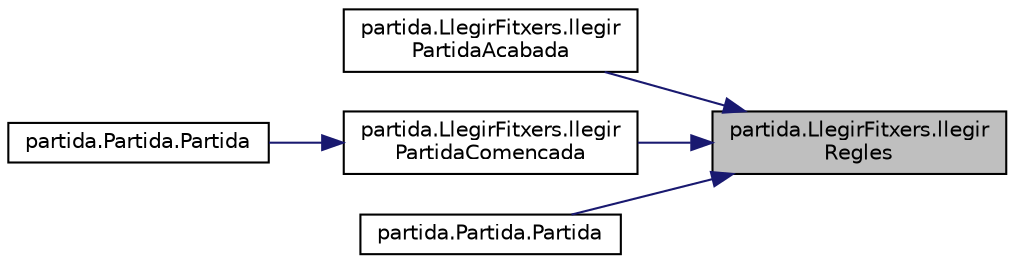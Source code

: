digraph "partida.LlegirFitxers.llegirRegles"
{
 // LATEX_PDF_SIZE
  edge [fontname="Helvetica",fontsize="10",labelfontname="Helvetica",labelfontsize="10"];
  node [fontname="Helvetica",fontsize="10",shape=record];
  rankdir="RL";
  Node1 [label="partida.LlegirFitxers.llegir\lRegles",height=0.2,width=0.4,color="black", fillcolor="grey75", style="filled", fontcolor="black",tooltip="Llegeix el fitxer de Regles."];
  Node1 -> Node2 [dir="back",color="midnightblue",fontsize="10",style="solid",fontname="Helvetica"];
  Node2 [label="partida.LlegirFitxers.llegir\lPartidaAcabada",height=0.2,width=0.4,color="black", fillcolor="white", style="filled",URL="$classpartida_1_1_llegir_fitxers.html#a3578ed0ae0f60776e1161c04b5cb16c6",tooltip="Llegeix el fitxer de Partida."];
  Node1 -> Node3 [dir="back",color="midnightblue",fontsize="10",style="solid",fontname="Helvetica"];
  Node3 [label="partida.LlegirFitxers.llegir\lPartidaComencada",height=0.2,width=0.4,color="black", fillcolor="white", style="filled",URL="$classpartida_1_1_llegir_fitxers.html#ae9a7149166f6fcb60990025425dfd23c",tooltip="Llegeix el fitxer de Partida."];
  Node3 -> Node4 [dir="back",color="midnightblue",fontsize="10",style="solid",fontname="Helvetica"];
  Node4 [label="partida.Partida.Partida",height=0.2,width=0.4,color="black", fillcolor="white", style="filled",URL="$classpartida_1_1_partida.html#a7c0cbdc23a559384ae5d21a08e4892ad",tooltip="Genera una partida carregada."];
  Node1 -> Node5 [dir="back",color="midnightblue",fontsize="10",style="solid",fontname="Helvetica"];
  Node5 [label="partida.Partida.Partida",height=0.2,width=0.4,color="black", fillcolor="white", style="filled",URL="$classpartida_1_1_partida.html#ac08f4c1a5ee7b74a702eb5c09a38c1bf",tooltip="Genera una partida carregada."];
}
